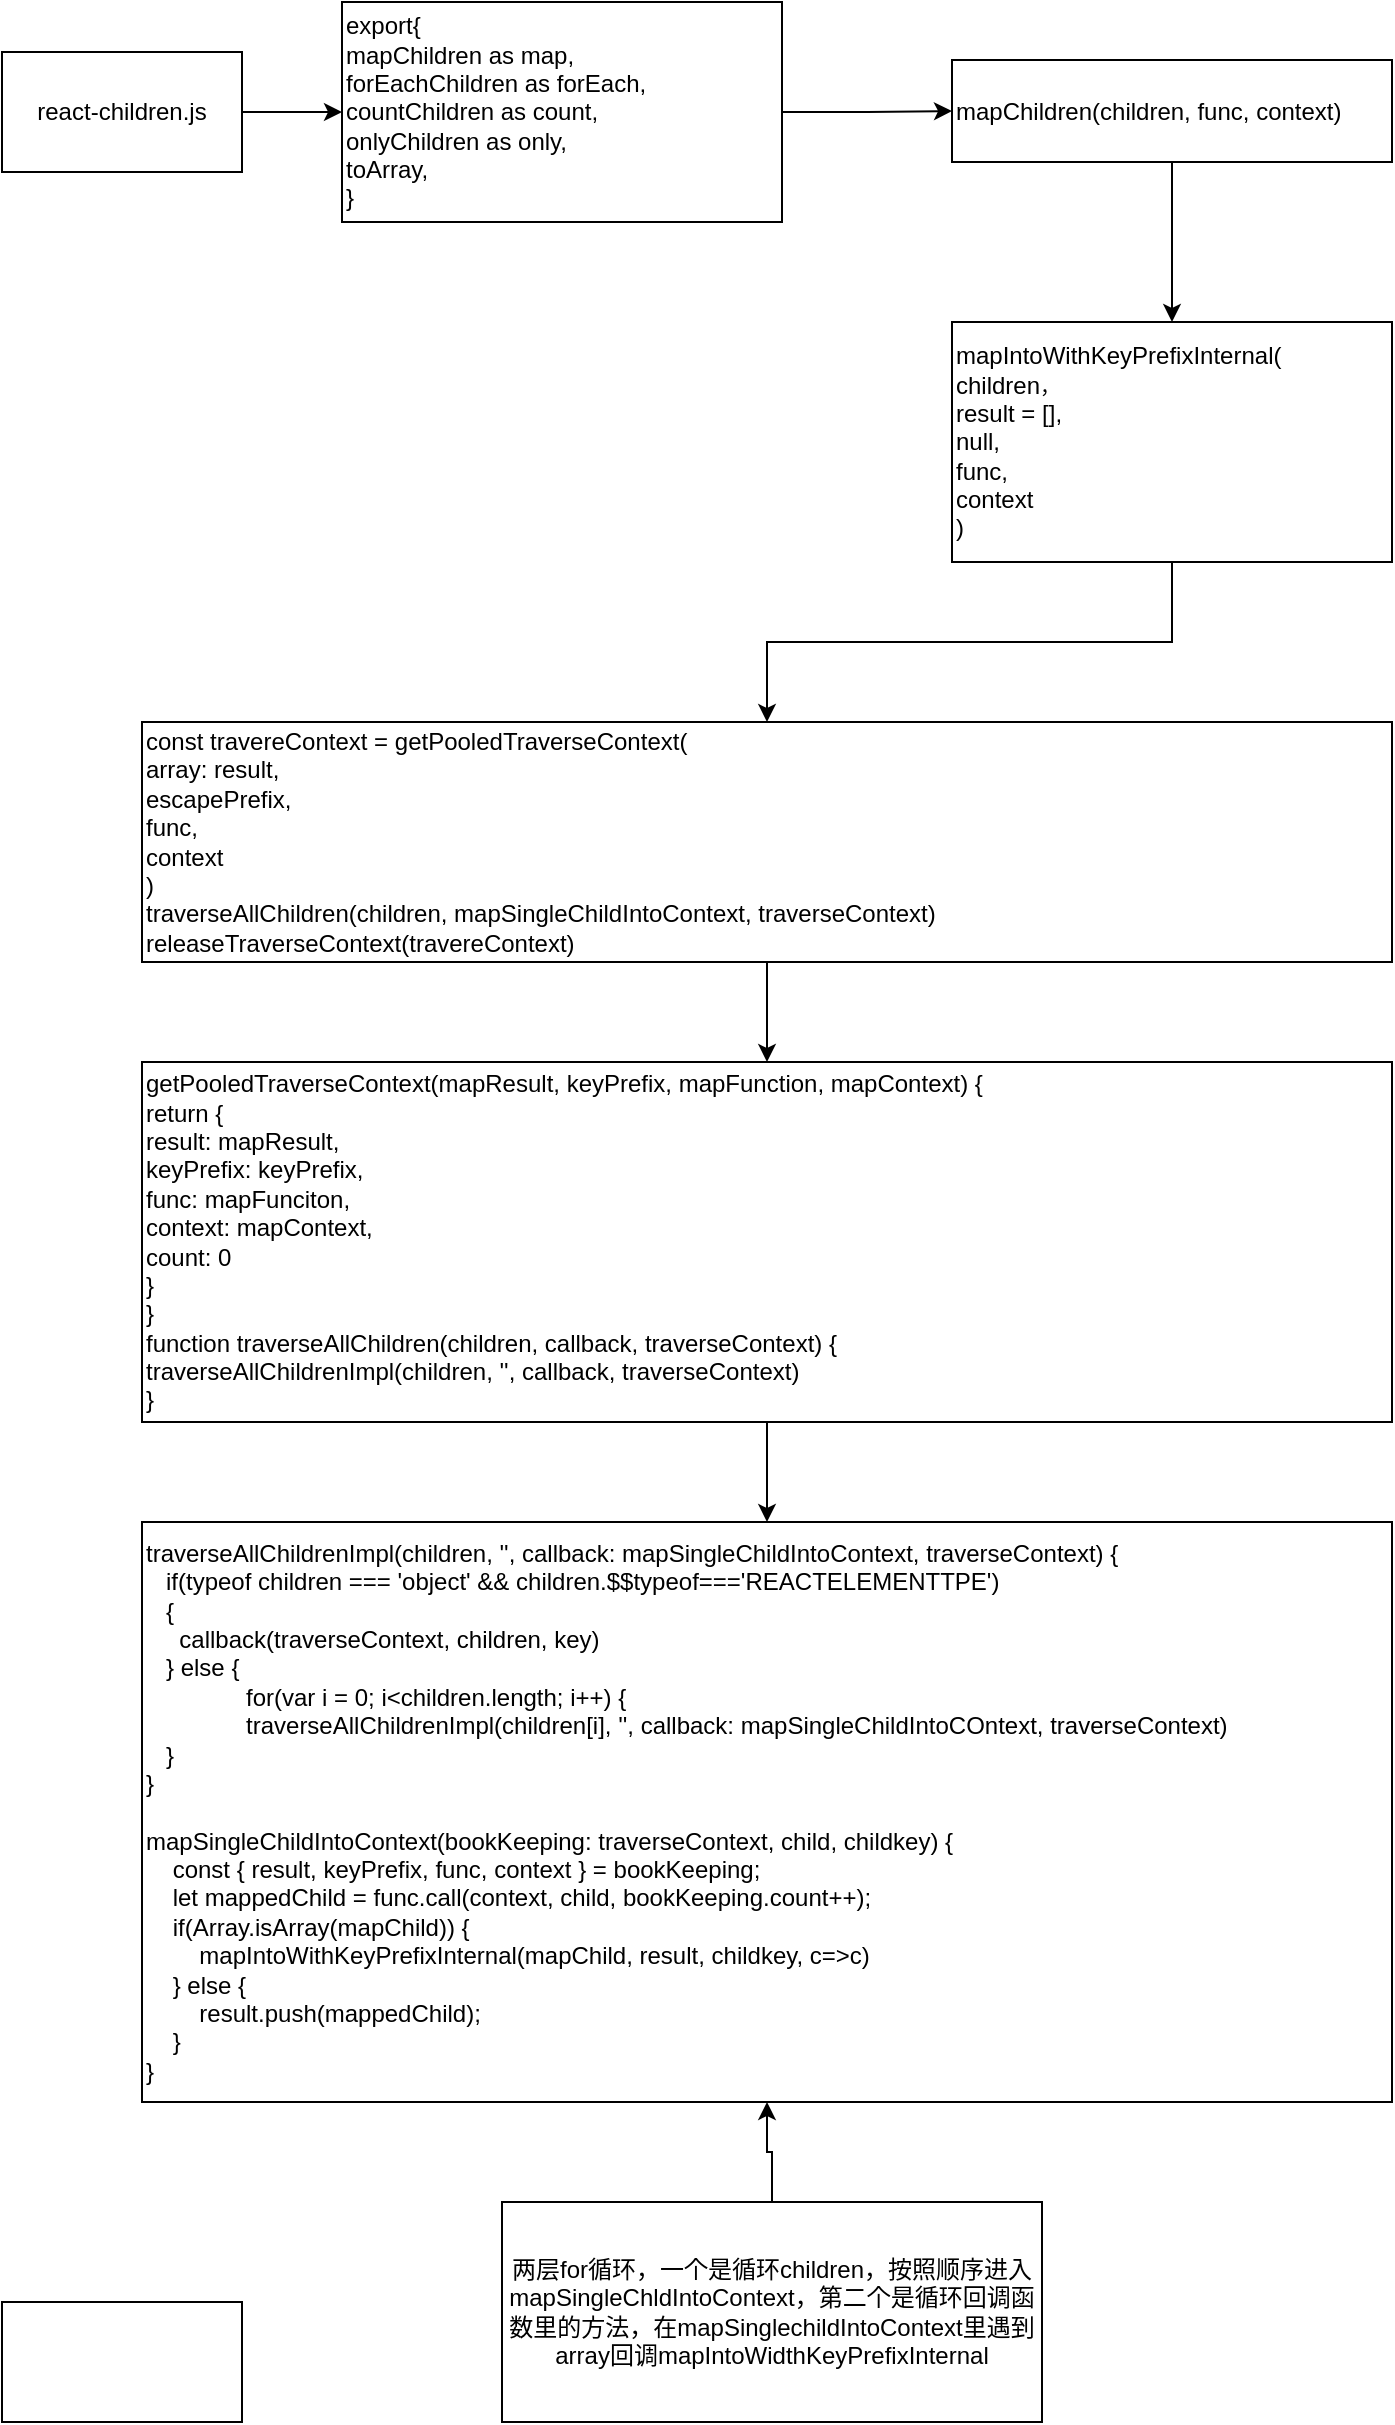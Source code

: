 <mxfile version="12.4.2" type="github" pages="1"><diagram id="mfJZM29MXfskJ7teZx2q" name="Page-1"><mxGraphModel dx="946" dy="536" grid="1" gridSize="10" guides="1" tooltips="1" connect="1" arrows="1" fold="1" page="1" pageScale="1" pageWidth="827" pageHeight="1169" math="0" shadow="0"><root><mxCell id="0"/><mxCell id="1" parent="0"/><mxCell id="ExKD6gIADf4nn5UVvq4f-3" value="" style="edgeStyle=orthogonalEdgeStyle;rounded=0;orthogonalLoop=1;jettySize=auto;html=1;" parent="1" source="ExKD6gIADf4nn5UVvq4f-1" target="ExKD6gIADf4nn5UVvq4f-2" edge="1"><mxGeometry relative="1" as="geometry"/></mxCell><mxCell id="ExKD6gIADf4nn5UVvq4f-1" value="react-children.js&lt;br&gt;" style="rounded=0;whiteSpace=wrap;html=1;" parent="1" vertex="1"><mxGeometry x="20" y="45" width="120" height="60" as="geometry"/></mxCell><mxCell id="ExKD6gIADf4nn5UVvq4f-8" value="" style="edgeStyle=orthogonalEdgeStyle;rounded=0;orthogonalLoop=1;jettySize=auto;html=1;" parent="1" source="ExKD6gIADf4nn5UVvq4f-2" target="ExKD6gIADf4nn5UVvq4f-7" edge="1"><mxGeometry relative="1" as="geometry"/></mxCell><mxCell id="ExKD6gIADf4nn5UVvq4f-2" value="export{&lt;br&gt;mapChildren as map,&lt;br&gt;forEachChildren as forEach,&lt;br&gt;countChildren as count,&lt;br&gt;onlyChildren as only,&lt;br&gt;toArray,&lt;br&gt;}" style="rounded=0;whiteSpace=wrap;html=1;align=left;" parent="1" vertex="1"><mxGeometry x="190" y="20" width="220" height="110" as="geometry"/></mxCell><mxCell id="ExKD6gIADf4nn5UVvq4f-10" value="" style="edgeStyle=orthogonalEdgeStyle;rounded=0;orthogonalLoop=1;jettySize=auto;html=1;" parent="1" source="ExKD6gIADf4nn5UVvq4f-7" target="ExKD6gIADf4nn5UVvq4f-9" edge="1"><mxGeometry relative="1" as="geometry"/></mxCell><mxCell id="ExKD6gIADf4nn5UVvq4f-7" value="mapChildren(children, func, context)&lt;br&gt;" style="rounded=0;whiteSpace=wrap;html=1;align=left;" parent="1" vertex="1"><mxGeometry x="495" y="49" width="220" height="51" as="geometry"/></mxCell><mxCell id="ExKD6gIADf4nn5UVvq4f-12" value="" style="edgeStyle=orthogonalEdgeStyle;rounded=0;orthogonalLoop=1;jettySize=auto;html=1;" parent="1" source="ExKD6gIADf4nn5UVvq4f-9" target="ExKD6gIADf4nn5UVvq4f-11" edge="1"><mxGeometry relative="1" as="geometry"/></mxCell><mxCell id="ExKD6gIADf4nn5UVvq4f-9" value="mapIntoWithKeyPrefixInternal(&lt;br&gt;children&lt;span style=&quot;font-size: 10px&quot;&gt;，&lt;br&gt;&lt;/span&gt;result = [],&lt;br&gt;null,&lt;br&gt;func,&lt;br&gt;context&lt;br&gt;)" style="rounded=0;whiteSpace=wrap;html=1;align=left;" parent="1" vertex="1"><mxGeometry x="495" y="180" width="220" height="120" as="geometry"/></mxCell><mxCell id="ExKD6gIADf4nn5UVvq4f-16" value="" style="edgeStyle=orthogonalEdgeStyle;rounded=0;orthogonalLoop=1;jettySize=auto;html=1;" parent="1" source="ExKD6gIADf4nn5UVvq4f-11" target="ExKD6gIADf4nn5UVvq4f-15" edge="1"><mxGeometry relative="1" as="geometry"/></mxCell><mxCell id="ExKD6gIADf4nn5UVvq4f-11" value="const travereContext = getPooledTraverseContext(&lt;br&gt;array: result,&lt;br&gt;escapePrefix,&lt;br&gt;func,&lt;br&gt;context&lt;br&gt;)&lt;br&gt;traverseAllChildren(children, mapSingleChildIntoContext, traverseContext)&lt;br&gt;releaseTraverseContext(travereContext)" style="rounded=0;whiteSpace=wrap;html=1;align=left;" parent="1" vertex="1"><mxGeometry x="90" y="380" width="625" height="120" as="geometry"/></mxCell><mxCell id="ExKD6gIADf4nn5UVvq4f-18" value="" style="edgeStyle=orthogonalEdgeStyle;rounded=0;orthogonalLoop=1;jettySize=auto;html=1;" parent="1" source="ExKD6gIADf4nn5UVvq4f-15" target="ExKD6gIADf4nn5UVvq4f-17" edge="1"><mxGeometry relative="1" as="geometry"/></mxCell><mxCell id="ExKD6gIADf4nn5UVvq4f-15" value="getPooledTraverseContext(mapResult, keyPrefix, mapFunction, mapContext) {&lt;br&gt;return {&lt;br&gt;result: mapResult,&lt;br&gt;keyPrefix: keyPrefix,&lt;br&gt;func: mapFunciton,&lt;br&gt;context: mapContext,&lt;br&gt;count: 0&lt;br&gt;}&lt;br&gt;}&lt;br&gt;function traverseAllChildren(children, callback, traverseContext) {&lt;br&gt;traverseAllChildrenImpl(children, '', callback, traverseContext)&lt;br&gt;}" style="rounded=0;whiteSpace=wrap;html=1;align=left;" parent="1" vertex="1"><mxGeometry x="90" y="550" width="625" height="180" as="geometry"/></mxCell><mxCell id="ExKD6gIADf4nn5UVvq4f-17" value="traverseAllChildrenImpl(children, '', callback: mapSingleChildIntoContext, traverseContext) {&lt;br&gt;&amp;nbsp; &amp;nbsp;if(typeof children === 'object' &amp;amp;&amp;amp; children.$$typeof==='REACTELEMENTTPE')&lt;br&gt;&amp;nbsp; &amp;nbsp;{&lt;br&gt;&amp;nbsp; &amp;nbsp; &amp;nbsp;callback(traverseContext, children, key)&lt;br&gt;&amp;nbsp; &amp;nbsp;} else {&lt;br&gt;&amp;nbsp; &amp;nbsp; &amp;nbsp; &amp;nbsp; &amp;nbsp; &amp;nbsp; &amp;nbsp; &amp;nbsp;for(var i = 0; i&amp;lt;children.length; i++) {&lt;br&gt;&amp;nbsp; &amp;nbsp; &amp;nbsp; &amp;nbsp; &amp;nbsp; &amp;nbsp; &amp;nbsp; &amp;nbsp;traverseAllChildrenImpl(children[i], '', callback: mapSingleChildIntoCOntext, traverseContext)&lt;br&gt;&amp;nbsp; &amp;nbsp;}&lt;br&gt;}&lt;br&gt;&lt;br&gt;mapSingleChildIntoContext(bookKeeping: traverseContext, child, childkey) {&lt;br&gt;&amp;nbsp; &amp;nbsp; const { result, keyPrefix, func, context } = bookKeeping;&lt;br&gt;&amp;nbsp; &amp;nbsp; let mappedChild = func.call(context, child, bookKeeping.count++);&lt;br&gt;&amp;nbsp; &amp;nbsp; if(Array.isArray(mapChild)) {&lt;br&gt;&amp;nbsp; &amp;nbsp; &amp;nbsp; &amp;nbsp; mapIntoWithKeyPrefixInternal(mapChild, result, childkey, c=&amp;gt;c)&lt;br&gt;&amp;nbsp; &amp;nbsp; } else {&lt;br&gt;&amp;nbsp; &amp;nbsp; &amp;nbsp; &amp;nbsp; result.push(mappedChild);&lt;br&gt;&amp;nbsp; &amp;nbsp; }&lt;br&gt;}" style="rounded=0;whiteSpace=wrap;html=1;align=left;" parent="1" vertex="1"><mxGeometry x="90" y="780" width="625" height="290" as="geometry"/></mxCell><mxCell id="ExKD6gIADf4nn5UVvq4f-23" value="" style="edgeStyle=orthogonalEdgeStyle;rounded=0;orthogonalLoop=1;jettySize=auto;html=1;" parent="1" source="ExKD6gIADf4nn5UVvq4f-21" target="ExKD6gIADf4nn5UVvq4f-17" edge="1"><mxGeometry relative="1" as="geometry"/></mxCell><mxCell id="ExKD6gIADf4nn5UVvq4f-21" value="两层for循环，一个是循环children，按照顺序进入mapSingleChldIntoContext，第二个是循环回调函数里的方法，在mapSinglechildIntoContext里遇到array回调mapIntoWidthKeyPrefixInternal" style="rounded=0;whiteSpace=wrap;html=1;" parent="1" vertex="1"><mxGeometry x="270" y="1120" width="270" height="110" as="geometry"/></mxCell><mxCell id="ExKD6gIADf4nn5UVvq4f-22" value="" style="rounded=0;whiteSpace=wrap;html=1;" parent="1" vertex="1"><mxGeometry x="20" y="1170" width="120" height="60" as="geometry"/></mxCell></root></mxGraphModel></diagram></mxfile>